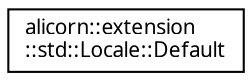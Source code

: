 digraph "Иерархия классов. Графический вид."
{
 // INTERACTIVE_SVG=YES
  edge [fontname="Verdana",fontsize="10",labelfontname="Verdana",labelfontsize="10"];
  node [fontname="Verdana",fontsize="10",shape=record];
  rankdir="LR";
  Node1 [label="alicorn::extension\l::std::Locale::Default",height=0.2,width=0.4,color="black", fillcolor="white", style="filled",URL="$a00080.html",tooltip="Использовать кодировку, заданную при помощи функции setlocale(). "];
}
